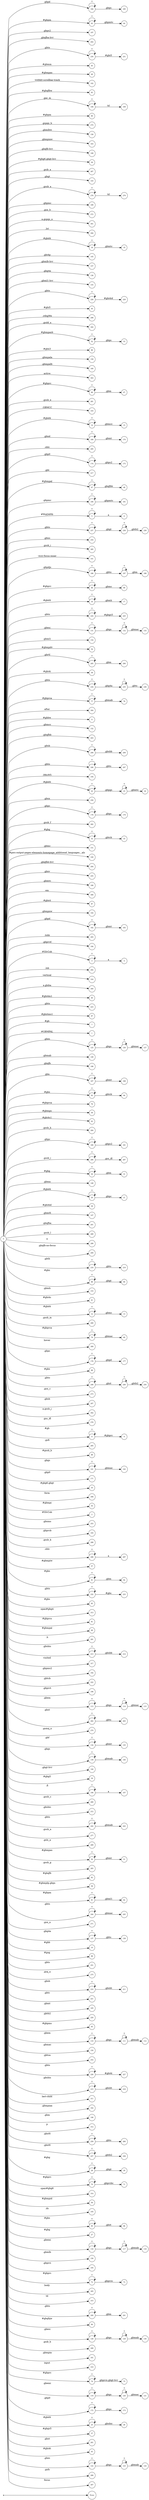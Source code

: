 digraph NFA {
  rankdir=LR;
  node [shape=circle, fontsize=10];
  __start [shape=point, label=""];
  __start -> None;
  31 [label="31"];
  184 [label="184"];
  126 [label="126"];
  63 [label="63"];
  197 [label="197"];
  71 [label="71"];
  175 [label="175"];
  202 [label="202"];
  230 [label="230"];
  45 [label="45"];
  49 [label="49"];
  102 [label="102"];
  83 [label="83"];
  108 [label="108"];
  60 [label="60"];
  64 [label="64"];
  274 [label="274"];
  158 [label="158"];
  163 [label="163"];
  173 [label="173"];
  199 [label="199"];
  36 [label="36"];
  267 [label="267"];
  229 [label="229"];
  143 [label="143"];
  216 [label="216"];
  278 [label="278"];
  189 [label="189"];
  272 [label="272"];
  301 [label="301"];
  294 [label="294"];
  117 [label="117"];
  18 [label="18"];
  145 [label="145"];
  279 [label="279"];
  157 [label="157"];
  136 [label="136"];
  155 [label="155"];
  228 [label="228"];
  287 [label="287"];
  44 [label="44"];
  298 [label="298"];
  188 [label="188"];
  264 [label="264"];
  52 [label="52"];
  86 [label="86"];
  78 [label="78"];
  159 [label="159"];
  160 [label="160"];
  94 [label="94"];
  303 [label="303"];
  66 [label="66"];
  281 [label="281"];
  103 [label="103"];
  14 [label="14"];
  111 [label="111"];
  169 [label="169"];
  295 [label="295"];
  174 [label="174"];
  217 [label="217"];
  47 [label="47"];
  190 [label="190"];
  231 [label="231"];
  5 [label="5"];
  237 [label="237"];
  114 [label="114"];
  254 [label="254"];
  285 [label="285"];
  140 [label="140"];
  168 [label="168"];
  48 [label="48"];
  101 [label="101"];
  186 [label="186"];
  68 [label="68"];
  16 [label="16"];
  224 [label="224"];
  241 [label="241"];
  131 [label="131"];
  154 [label="154"];
  54 [label="54"];
  205 [label="205"];
  38 [label="38"];
  234 [label="234"];
  258 [label="258"];
  77 [label="77"];
  24 [label="24"];
  304 [label="304"];
  11 [label="11"];
  152 [label="152"];
  203 [label="203"];
  208 [label="208"];
  246 [label="246"];
  104 [label="104"];
  22 [label="22"];
  256 [label="256"];
  178 [label="178"];
  282 [label="282"];
  32 [label="32"];
  211 [label="211"];
  151 [label="151"];
  177 [label="177"];
  100 [label="100"];
  204 [label="204"];
  255 [label="255"];
  166 [label="166"];
  96 [label="96"];
  179 [label="179"];
  238 [label="238"];
  306 [label="306"];
  87 [label="87"];
  164 [label="164"];
  182 [label="182"];
  293 [label="293"];
  194 [label="194"];
  183 [label="183"];
  3 [label="3"];
  292 [label="292"];
  51 [label="51"];
  191 [label="191"];
  121 [label="121"];
  316 [label="316"];
  300 [label="300"];
  40 [label="40"];
  127 [label="127"];
  223 [label="223"];
  97 [label="97"];
  7 [label="7"];
  1 [label="1"];
  125 [label="125"];
  149 [label="149"];
  198 [label="198"];
  167 [label="167"];
  93 [label="93"];
  26 [label="26"];
  92 [label="92"];
  209 [label="209"];
  76 [label="76"];
  236 [label="236"];
  59 [label="59"];
  206 [label="206"];
  187 [label="187"];
  42 [label="42"];
  225 [label="225"];
  284 [label="284"];
  180 [label="180"];
  286 [label="286"];
  30 [label="30"];
  148 [label="148"];
  245 [label="245"];
  20 [label="20"];
  39 [label="39"];
  147 [label="147"];
  201 [label="201"];
  289 [label="289"];
  299 [label="299"];
  200 [label="200"];
  218 [label="218"];
  89 [label="89"];
  233 [label="233"];
  153 [label="153"];
  41 [label="41"];
  12 [label="12"];
  290 [label="290"];
  79 [label="79"];
  309 [label="309"];
  176 [label="176"];
  88 [label="88"];
  248 [label="248"];
  273 [label="273"];
  132 [label="132"];
  247 [label="247"];
  13 [label="13"];
  185 [label="185"];
  115 [label="115"];
  135 [label="135"];
  207 [label="207"];
  302 [label="302"];
  263 [label="263"];
  276 [label="276"];
  8 [label="8"];
  124 [label="124"];
  265 [label="265"];
  99 [label="99"];
  141 [label="141"];
  243 [label="243"];
  171 [label="171"];
  35 [label="35"];
  118 [label="118"];
  23 [label="23"];
  308 [label="308"];
  55 [label="55"];
  2 [label="2"];
  253 [label="253"];
  260 [label="260"];
  193 [label="193"];
  288 [label="288"];
  296 [label="296"];
  57 [label="57"];
  91 [label="91"];
  232 [label="232"];
  120 [label="120"];
  80 [label="80"];
  85 [label="85"];
  313 [label="313"];
  81 [label="81"];
  46 [label="46"];
  291 [label="291"];
  213 [label="213"];
  317 [label="317"];
  192 [label="192"];
  62 [label="62"];
  53 [label="53"];
  222 [label="222"];
  109 [label="109"];
  123 [label="123"];
  196 [label="196"];
  113 [label="113"];
  262 [label="262"];
  270 [label="270"];
  134 [label="134"];
  139 [label="139"];
  144 [label="144"];
  34 [label="34"];
  106 [label="106"];
  239 [label="239"];
  280 [label="280"];
  130 [label="130"];
  212 [label="212"];
  75 [label="75"];
  69 [label="69"];
  242 [label="242"];
  277 [label="277"];
  269 [label="269"];
  50 [label="50"];
  181 [label="181"];
  283 [label="283"];
  250 [label="250"];
  21 [label="21"];
  6 [label="6"];
  82 [label="82"];
  29 [label="29"];
  58 [label="58"];
  61 [label="61"];
  244 [label="244"];
  271 [label="271"];
  129 [label="129"];
  133 [label="133"];
  137 [label="137"];
  10 [label="10"];
  98 [label="98"];
  219 [label="219"];
  251 [label="251"];
  275 [label="275"];
  112 [label="112"];
  138 [label="138"];
  170 [label="170"];
  210 [label="210"];
  17 [label="17"];
  221 [label="221"];
  165 [label="165"];
  4 [label="4"];
  220 [label="220"];
  235 [label="235"];
  33 [label="33"];
  65 [label="65"];
  90 [label="90"];
  110 [label="110"];
  0 [label="0"];
  19 [label="19"];
  150 [label="150"];
  252 [label="252"];
  226 [label="226"];
  297 [label="297"];
  73 [label="73"];
  215 [label="215"];
  311 [label="311"];
  162 [label="162"];
  146 [label="146"];
  312 [label="312"];
  259 [label="259"];
  257 [label="257"];
  28 [label="28"];
  70 [label="70"];
  314 [label="314"];
  56 [label="56"];
  105 [label="105"];
  95 [label="95"];
  9 [label="9"];
  27 [label="27"];
  116 [label="116"];
  156 [label="156"];
  15 [label="15"];
  67 [label="67"];
  195 [label="195"];
  214 [label="214"];
  72 [label="72"];
  142 [label="142"];
  249 [label="249"];
  305 [label="305"];
  315 [label="315"];
  240 [label="240"];
  84 [label="84"];
  128 [label="128"];
  268 [label="268"];
  161 [label="161"];
  310 [label="310"];
  74 [label="74"];
  119 [label="119"];
  172 [label="172"];
  25 [label="25"];
  227 [label="227"];
  37 [label="37"];
  107 [label="107"];
  261 [label="261"];
  43 [label="43"];
  122 [label="122"];
  266 [label="266"];
  307 [label="307"];
  { node [shape=doublecircle]; 1 2 4 6 7 9 10 11 13 15 17 19 21 24 26 27 29 31 33 34 35 36 37 38 39 40 41 42 43 44 45 46 48 49 51 53 54 55 56 57 58 59 60 62 64 65 67 69 71 73 75 76 78 80 81 82 83 84 85 86 87 88 90 92 94 96 97 98 99 100 101 102 103 104 105 107 109 112 115 118 121 124 127 130 133 135 136 138 140 142 143 144 145 146 147 148 149 150 151 152 153 154 155 156 157 158 159 160 161 162 163 164 165 166 168 170 171 173 175 177 179 181 183 185 188 189 191 192 193 194 195 196 197 198 199 200 201 202 203 204 206 207 209 211 212 214 216 217 219 220 221 222 223 225 227 229 231 233 236 239 241 243 245 247 250 251 252 253 254 255 256 258 260 261 263 264 265 266 267 268 269 270 271 272 273 274 275 276 277 279 280 281 282 283 284 285 287 288 289 290 291 292 293 294 295 297 298 299 300 301 302 303 304 305 306 307 308 309 310 311 312 313 314 315 316 317 }
  0 -> 1 [label="#GBMPAL"];
  0 -> 2 [label="#SIvCob"];
  0 -> 3 [label="#SIvCob"];
  3 -> 3 [label="*"];
  3 -> 4 [label="a"];
  0 -> 5 [label="#WqQANb"];
  5 -> 5 [label="*"];
  5 -> 6 [label="a"];
  0 -> 7 [label="#gb"];
  0 -> 8 [label="#gb"];
  8 -> 8 [label="*"];
  8 -> 9 [label="#gbprc"];
  0 -> 10 [label="#gbb"];
  0 -> 11 [label="#gbbw"];
  0 -> 12 [label="#gbd4"];
  12 -> 12 [label="*"];
  12 -> 13 [label=".gbmc"];
  0 -> 14 [label="#gbd4"];
  14 -> 14 [label="*"];
  14 -> 15 [label=".gbmcc"];
  0 -> 16 [label="#gbd4"];
  16 -> 16 [label="*"];
  16 -> 17 [label=".gbmh"];
  0 -> 18 [label="#gbd4"];
  18 -> 18 [label="*"];
  18 -> 19 [label=".gbmtc"];
  0 -> 20 [label="#gbd4"];
  20 -> 20 [label="*"];
  20 -> 21 [label=".gbpc"];
  0 -> 22 [label="#gbd4"];
  22 -> 22 [label="*"];
  22 -> 23 [label=".gbpgs"];
  23 -> 23 [label="*"];
  23 -> 24 [label=".gbmtc"];
  0 -> 25 [label="#gbd4"];
  25 -> 25 [label="*"];
  25 -> 26 [label=".gbsbic"];
  0 -> 27 [label="#gbg"];
  0 -> 28 [label="#gbg"];
  28 -> 28 [label="*"];
  28 -> 29 [label=".gbgt"];
  0 -> 30 [label="#gbg"];
  30 -> 30 [label="*"];
  30 -> 31 [label=".gbm"];
  0 -> 32 [label="#gbg"];
  32 -> 32 [label="*"];
  32 -> 33 [label=".gbtcb"];
  0 -> 34 [label="#gbg5"];
  0 -> 35 [label="#gbg6.gbgt"];
  0 -> 36 [label="#gbg6.gbgt-hvr"];
  0 -> 37 [label="#gbgs5"];
  0 -> 38 [label="#gbi4i"];
  0 -> 39 [label="#gbi4id"];
  0 -> 40 [label="#gbi4m1"];
  0 -> 41 [label="#gbi4s"];
  0 -> 42 [label="#gbi4s1"];
  0 -> 43 [label="#gbi4t"];
  0 -> 44 [label="#gbi5"];
  0 -> 45 [label="#gbmm"];
  0 -> 46 [label="#gbmpal"];
  0 -> 47 [label="#gbmpal"];
  47 -> 47 [label="*"];
  47 -> 48 [label=".gbqfbb"];
  0 -> 49 [label="#gbmpas"];
  0 -> 50 [label="#gbmpas"];
  50 -> 50 [label="*"];
  50 -> 51 [label=".gbmt"];
  0 -> 52 [label="#gbmpasb"];
  52 -> 52 [label="*"];
  52 -> 53 [label=".gbps"];
  0 -> 54 [label="#gbmpdv"];
  0 -> 55 [label="#gbmpi"];
  0 -> 56 [label="#gbmpid"];
  0 -> 57 [label="#gbmpiw"];
  0 -> 58 [label="#gbmplp.gbps"];
  0 -> 59 [label="#gbmps"];
  0 -> 60 [label="#gbpm"];
  0 -> 61 [label="#gbpm"];
  61 -> 61 [label="*"];
  61 -> 62 [label=".gbml1"];
  0 -> 63 [label="#gbpm"];
  63 -> 63 [label="*"];
  63 -> 64 [label=".gbpmtc"];
  0 -> 65 [label="#gbpms"];
  0 -> 66 [label="#gbprc"];
  66 -> 66 [label="*"];
  66 -> 67 [label=".gbm"];
  0 -> 68 [label="#gbprc"];
  68 -> 68 [label="*"];
  68 -> 69 [label=".gbmc"];
  0 -> 70 [label="#gbprc"];
  70 -> 70 [label="*"];
  70 -> 71 [label=".gbprcbc"];
  0 -> 72 [label="#gbprc"];
  72 -> 72 [label="*"];
  72 -> 73 [label=".gbprcx"];
  0 -> 74 [label="#gbprc"];
  74 -> 74 [label="*"];
  74 -> 75 [label=".gbprcx.gbgt-hvr"];
  0 -> 76 [label="#gbprca"];
  0 -> 77 [label="#gbprca"];
  77 -> 77 [label="*"];
  77 -> 78 [label=".gbmab"];
  0 -> 79 [label="#gbprca"];
  79 -> 79 [label="*"];
  79 -> 80 [label=".gbmac"];
  0 -> 81 [label="#gbprcs"];
  0 -> 82 [label="#gbqfb"];
  0 -> 83 [label="#gbqfbw"];
  0 -> 84 [label="#gbqfqw"];
  0 -> 85 [label="#gbs"];
  0 -> 86 [label="#gbx3"];
  0 -> 87 [label="#gbx4"];
  0 -> 88 [label="#gbz"];
  0 -> 89 [label="#gbz"];
  89 -> 89 [label="*"];
  89 -> 90 [label=".gbgt"];
  0 -> 91 [label="#gbz"];
  91 -> 91 [label="*"];
  91 -> 92 [label=".gbm"];
  0 -> 93 [label="#gbz"];
  93 -> 93 [label="*"];
  93 -> 94 [label=".gbtcb"];
  0 -> 95 [label="#gbz"];
  95 -> 95 [label="*"];
  95 -> 96 [label=".gbzt"];
  0 -> 97 [label="#gbztms1"];
  0 -> 98 [label="#gog"];
  0 -> 99 [label="#gssb_b"];
  0 -> 100 [label="#gws-output-pages-elements-homepage_additional_languages__als"];
  0 -> 101 [label="-moz-focus-inner"];
  0 -> 102 [label="-webkit-scrollbar-track"];
  0 -> 103 [label=".GBMCC"];
  0 -> 104 [label=".H6sW5"];
  0 -> 105 [label=".ds"];
  0 -> 106 [label=".fl"];
  106 -> 106 [label="*"];
  106 -> 107 [label="a"];
  0 -> 108 [label=".gac_m"];
  108 -> 108 [label="*"];
  108 -> 109 [label="td"];
  0 -> 110 [label=".gbem"];
  110 -> 110 [label="*"];
  110 -> 111 [label=".gbgs"];
  111 -> 111 [label="*"];
  111 -> 112 [label=".gbmab"];
  0 -> 113 [label=".gbem"];
  113 -> 113 [label="*"];
  113 -> 114 [label=".gbgs"];
  114 -> 114 [label="*"];
  114 -> 115 [label=".gbmac"];
  0 -> 116 [label=".gbemi"];
  116 -> 116 [label="*"];
  116 -> 117 [label=".gbgs"];
  117 -> 117 [label="*"];
  117 -> 118 [label=".gbmab"];
  0 -> 119 [label=".gbemi"];
  119 -> 119 [label="*"];
  119 -> 120 [label=".gbgs"];
  120 -> 120 [label="*"];
  120 -> 121 [label=".gbmac"];
  0 -> 122 [label=".gbes"];
  122 -> 122 [label="*"];
  122 -> 123 [label=".gbgs"];
  123 -> 123 [label="*"];
  123 -> 124 [label=".gbmab"];
  0 -> 125 [label=".gbes"];
  125 -> 125 [label="*"];
  125 -> 126 [label=".gbgs"];
  126 -> 126 [label="*"];
  126 -> 127 [label=".gbmac"];
  0 -> 128 [label=".gbesi"];
  128 -> 128 [label="*"];
  128 -> 129 [label=".gbgs"];
  129 -> 129 [label="*"];
  129 -> 130 [label=".gbmab"];
  0 -> 131 [label=".gbesi"];
  131 -> 131 [label="*"];
  131 -> 132 [label=".gbgs"];
  132 -> 132 [label="*"];
  132 -> 133 [label=".gbmac"];
  0 -> 134 [label=".gbf"];
  134 -> 134 [label="*"];
  134 -> 135 [label=".gbmt"];
  0 -> 136 [label=".gbg4a"];
  0 -> 137 [label=".gbg4a"];
  137 -> 137 [label="*"];
  137 -> 138 [label=".gbts"];
  0 -> 139 [label=".gbgs"];
  139 -> 139 [label="*"];
  139 -> 140 [label=".gbmab"];
  0 -> 141 [label=".gbgs"];
  141 -> 141 [label="*"];
  141 -> 142 [label=".gbmac"];
  0 -> 143 [label=".gbgt"];
  0 -> 144 [label=".gbgt-hvr"];
  0 -> 145 [label=".gbi4p"];
  0 -> 146 [label=".gbm"];
  0 -> 147 [label=".gbm0l"];
  0 -> 148 [label=".gbma"];
  0 -> 149 [label=".gbmab"];
  0 -> 150 [label=".gbmac"];
  0 -> 151 [label=".gbmc"];
  0 -> 152 [label=".gbmcc"];
  0 -> 153 [label=".gbmh"];
  0 -> 154 [label=".gbml1"];
  0 -> 155 [label=".gbml1-hvr"];
  0 -> 156 [label=".gbmlb"];
  0 -> 157 [label=".gbmlb-hvr"];
  0 -> 158 [label=".gbmlbw"];
  0 -> 159 [label=".gbmpala"];
  0 -> 160 [label=".gbmpalb"];
  0 -> 161 [label=".gbmpia"];
  0 -> 162 [label=".gbmpiaa"];
  0 -> 163 [label=".gbmpiaw"];
  0 -> 164 [label=".gbmpnw"];
  0 -> 165 [label=".gbmt"];
  0 -> 166 [label=".gbmtc"];
  0 -> 167 [label=".gbn"];
  167 -> 167 [label="*"];
  167 -> 168 [label=".gbmt"];
  0 -> 169 [label=".gbnd"];
  169 -> 169 [label="*"];
  169 -> 170 [label=".gbmt"];
  0 -> 171 [label=".gbp0"];
  0 -> 172 [label=".gbp0"];
  172 -> 172 [label="*"];
  172 -> 173 [label=".gbps"];
  0 -> 174 [label=".gbp0"];
  174 -> 174 [label="*"];
  174 -> 175 [label=".gbps2"];
  0 -> 176 [label=".gbpc"];
  176 -> 176 [label="*"];
  176 -> 177 [label=".gbpd"];
  0 -> 178 [label=".gbpc"];
  178 -> 178 [label="*"];
  178 -> 179 [label=".gbps"];
  0 -> 180 [label=".gbpc"];
  180 -> 180 [label="*"];
  180 -> 181 [label=".gbps2"];
  0 -> 182 [label=".gbpd"];
  182 -> 182 [label="*"];
  182 -> 183 [label=".gbmt"];
  0 -> 184 [label=".gbpd"];
  184 -> 184 [label="*"];
  184 -> 185 [label=".gbps"];
  0 -> 186 [label=".gbpdjs"];
  186 -> 186 [label="*"];
  186 -> 187 [label=".gbto"];
  187 -> 187 [label="*"];
  187 -> 188 [label=".gbm"];
  0 -> 189 [label=".gbpmc"];
  0 -> 190 [label=".gbpmc"];
  190 -> 190 [label="*"];
  190 -> 191 [label=".gbpmtc"];
  0 -> 192 [label=".gbpms2"];
  0 -> 193 [label=".gbprcb"];
  0 -> 194 [label=".gbprcd"];
  0 -> 195 [label=".gbprci"];
  0 -> 196 [label=".gbprct"];
  0 -> 197 [label=".gbps2"];
  0 -> 198 [label=".gbqfb"];
  0 -> 199 [label=".gbqfb-hvr"];
  0 -> 200 [label=".gbqfb-no-focus"];
  0 -> 201 [label=".gbqfba"];
  0 -> 202 [label=".gbqfba-hvr"];
  0 -> 203 [label=".gbqfbb"];
  0 -> 204 [label=".gbqfbb-hvr"];
  0 -> 205 [label=".gbrtl"];
  205 -> 205 [label="*"];
  205 -> 206 [label=".gbm"];
  0 -> 207 [label=".gbsb"];
  0 -> 208 [label=".gbsb"];
  208 -> 208 [label="*"];
  208 -> 209 [label=".gbsbb"];
  0 -> 210 [label=".gbsb"];
  210 -> 210 [label="*"];
  210 -> 211 [label=".gbsbt"];
  0 -> 212 [label=".gbsbic"];
  0 -> 213 [label=".gbsbis"];
  213 -> 213 [label="*"];
  213 -> 214 [label=".gbsbb"];
  0 -> 215 [label=".gbsbis"];
  215 -> 215 [label="*"];
  215 -> 216 [label=".gbsbt"];
  0 -> 217 [label=".gbt"];
  0 -> 218 [label=".gbtb"];
  218 -> 218 [label="*"];
  218 -> 219 [label=".gbts"];
  0 -> 220 [label=".gbtb2"];
  0 -> 221 [label=".gbtc"];
  0 -> 222 [label=".gbtcb"];
  0 -> 223 [label=".gbto"];
  0 -> 224 [label=".gbto"];
  224 -> 224 [label="*"];
  224 -> 225 [label="#gbgs5"];
  0 -> 226 [label=".gbto"];
  226 -> 226 [label="*"];
  226 -> 227 [label="#gbi4i"];
  0 -> 228 [label=".gbto"];
  228 -> 228 [label="*"];
  228 -> 229 [label="#gbi4id"];
  0 -> 230 [label=".gbto"];
  230 -> 230 [label="*"];
  230 -> 231 [label="#gbi5"];
  0 -> 232 [label=".gbto"];
  232 -> 232 [label="*"];
  232 -> 233 [label="#gbs"];
  0 -> 234 [label=".gbto"];
  234 -> 234 [label="*"];
  234 -> 235 [label=".gbg4a"];
  235 -> 235 [label="*"];
  235 -> 236 [label=".gbts"];
  0 -> 237 [label=".gbto"];
  237 -> 237 [label="*"];
  237 -> 238 [label=".gbgt"];
  238 -> 238 [label="*"];
  238 -> 239 [label=".gbtb2"];
  0 -> 240 [label=".gbto"];
  240 -> 240 [label="*"];
  240 -> 241 [label=".gbm"];
  0 -> 242 [label=".gbto"];
  242 -> 242 [label="*"];
  242 -> 243 [label=".gbmab"];
  0 -> 244 [label=".gbto"];
  244 -> 244 [label="*"];
  244 -> 245 [label=".gbmac"];
  0 -> 246 [label=".gbto"];
  246 -> 246 [label="*"];
  246 -> 247 [label=".gbts"];
  0 -> 248 [label=".gbto"];
  248 -> 248 [label="*"];
  248 -> 249 [label=".gbzt"];
  249 -> 249 [label="*"];
  249 -> 250 [label=".gbtb2"];
  0 -> 251 [label=".gbts"];
  0 -> 252 [label=".gbtsa"];
  0 -> 253 [label=".gbxms"];
  0 -> 254 [label=".gbxo"];
  0 -> 255 [label=".gbxv"];
  0 -> 256 [label=".gbxx"];
  0 -> 257 [label=".gbz0l"];
  257 -> 257 [label="*"];
  257 -> 258 [label=".gbtb2"];
  0 -> 259 [label=".gbz0l"];
  259 -> 259 [label="*"];
  259 -> 260 [label=".gbts"];
  0 -> 261 [label=".gbzt"];
  0 -> 262 [label=".gbzt"];
  262 -> 262 [label="*"];
  262 -> 263 [label=".gbts"];
  0 -> 264 [label=".gsdd_a"];
  0 -> 265 [label=".gsfi"];
  0 -> 266 [label=".gsfs"];
  0 -> 267 [label=".gsib_a"];
  0 -> 268 [label=".gsib_b"];
  0 -> 269 [label=".gsls_a"];
  0 -> 270 [label=".gsmq_a"];
  0 -> 271 [label=".gsn_a"];
  0 -> 272 [label=".gsn_b"];
  0 -> 273 [label=".gsn_c"];
  0 -> 274 [label=".gspqs_b"];
  0 -> 275 [label=".gsq_a"];
  0 -> 276 [label=".gss_ifl"];
  0 -> 277 [label=".gssb_a"];
  0 -> 278 [label=".gssb_a"];
  278 -> 278 [label="*"];
  278 -> 279 [label="td"];
  0 -> 280 [label=".gssb_c"];
  0 -> 281 [label=".gssb_e"];
  0 -> 282 [label=".gssb_f"];
  0 -> 283 [label=".gssb_g"];
  0 -> 284 [label=".gssb_h"];
  0 -> 285 [label=".gssb_i"];
  0 -> 286 [label=".gssb_i"];
  286 -> 286 [label="*"];
  286 -> 287 [label=".gss_ifl"];
  0 -> 288 [label=".gssb_k"];
  0 -> 289 [label=".gssb_l"];
  0 -> 290 [label=".gssb_m"];
  0 -> 291 [label=".h"];
  0 -> 292 [label=".lsb"];
  0 -> 293 [label=".lsbb"];
  0 -> 294 [label=".lst"];
  0 -> 295 [label=".sblc"];
  0 -> 296 [label=".sblc"];
  296 -> 296 [label="*"];
  296 -> 297 [label="a"];
  0 -> 298 [label=".z4hgWe"];
  0 -> 299 [label="a"];
  0 -> 300 [label="a.gbiba"];
  0 -> 301 [label="a.gspqs_a"];
  0 -> 302 [label="a.gssb_j"];
  0 -> 303 [label="active"];
  0 -> 304 [label="after"];
  0 -> 305 [label="body"];
  0 -> 306 [label="em"];
  0 -> 307 [label="focus"];
  0 -> 308 [label="form"];
  0 -> 309 [label="hover"];
  0 -> 310 [label="input"];
  0 -> 311 [label="last-child"];
  0 -> 312 [label="p"];
  0 -> 313 [label="span#gbg4"];
  0 -> 314 [label="span#gbg6"];
  0 -> 315 [label="td"];
  0 -> 316 [label="vertical"];
  0 -> 317 [label="visited"];
}
